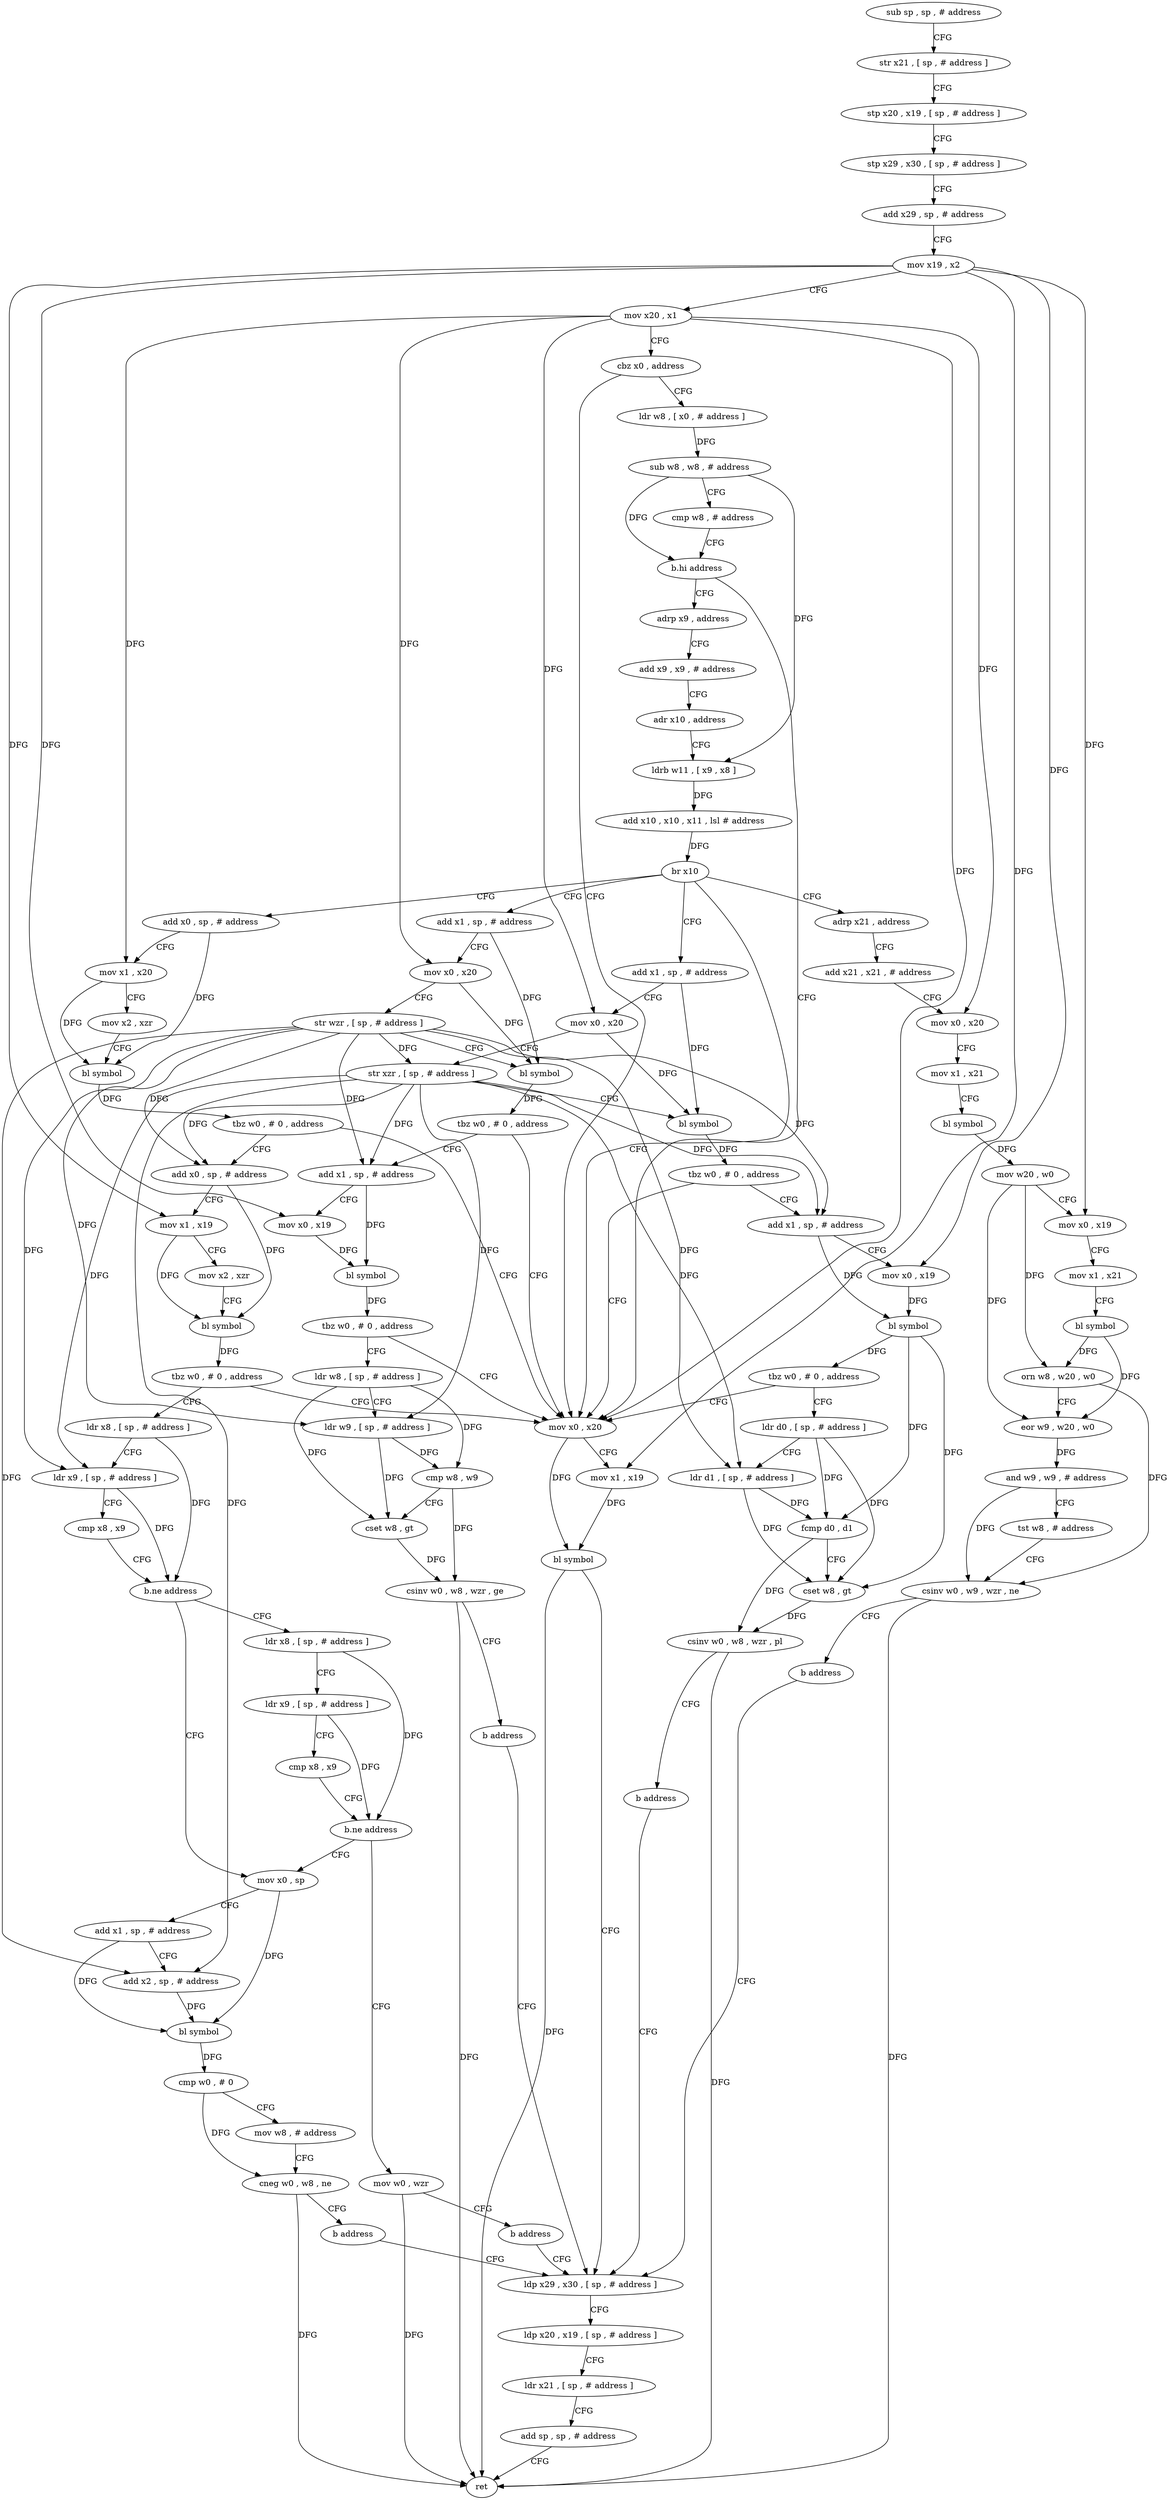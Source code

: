 digraph "func" {
"134736" [label = "sub sp , sp , # address" ]
"134740" [label = "str x21 , [ sp , # address ]" ]
"134744" [label = "stp x20 , x19 , [ sp , # address ]" ]
"134748" [label = "stp x29 , x30 , [ sp , # address ]" ]
"134752" [label = "add x29 , sp , # address" ]
"134756" [label = "mov x19 , x2" ]
"134760" [label = "mov x20 , x1" ]
"134764" [label = "cbz x0 , address" ]
"135068" [label = "mov x0 , x20" ]
"134768" [label = "ldr w8 , [ x0 , # address ]" ]
"135072" [label = "mov x1 , x19" ]
"135076" [label = "bl symbol" ]
"135080" [label = "ldp x29 , x30 , [ sp , # address ]" ]
"134772" [label = "sub w8 , w8 , # address" ]
"134776" [label = "cmp w8 , # address" ]
"134780" [label = "b.hi address" ]
"134784" [label = "adrp x9 , address" ]
"134788" [label = "add x9 , x9 , # address" ]
"134792" [label = "adr x10 , address" ]
"134796" [label = "ldrb w11 , [ x9 , x8 ]" ]
"134800" [label = "add x10 , x10 , x11 , lsl # address" ]
"134804" [label = "br x10" ]
"134808" [label = "add x1 , sp , # address" ]
"134868" [label = "adrp x21 , address" ]
"134928" [label = "add x1 , sp , # address" ]
"134988" [label = "add x0 , sp , # address" ]
"134812" [label = "mov x0 , x20" ]
"134816" [label = "str wzr , [ sp , # address ]" ]
"134820" [label = "bl symbol" ]
"134824" [label = "tbz w0 , # 0 , address" ]
"134828" [label = "add x1 , sp , # address" ]
"134872" [label = "add x21 , x21 , # address" ]
"134876" [label = "mov x0 , x20" ]
"134880" [label = "mov x1 , x21" ]
"134884" [label = "bl symbol" ]
"134888" [label = "mov w20 , w0" ]
"134892" [label = "mov x0 , x19" ]
"134896" [label = "mov x1 , x21" ]
"134900" [label = "bl symbol" ]
"134904" [label = "orn w8 , w20 , w0" ]
"134908" [label = "eor w9 , w20 , w0" ]
"134912" [label = "and w9 , w9 , # address" ]
"134916" [label = "tst w8 , # address" ]
"134920" [label = "csinv w0 , w9 , wzr , ne" ]
"134924" [label = "b address" ]
"134932" [label = "mov x0 , x20" ]
"134936" [label = "str xzr , [ sp , # address ]" ]
"134940" [label = "bl symbol" ]
"134944" [label = "tbz w0 , # 0 , address" ]
"134948" [label = "add x1 , sp , # address" ]
"134992" [label = "mov x1 , x20" ]
"134996" [label = "mov x2 , xzr" ]
"135000" [label = "bl symbol" ]
"135004" [label = "tbz w0 , # 0 , address" ]
"135008" [label = "add x0 , sp , # address" ]
"134832" [label = "mov x0 , x19" ]
"134836" [label = "bl symbol" ]
"134840" [label = "tbz w0 , # 0 , address" ]
"134844" [label = "ldr w8 , [ sp , # address ]" ]
"135084" [label = "ldp x20 , x19 , [ sp , # address ]" ]
"135088" [label = "ldr x21 , [ sp , # address ]" ]
"135092" [label = "add sp , sp , # address" ]
"135096" [label = "ret" ]
"134952" [label = "mov x0 , x19" ]
"134956" [label = "bl symbol" ]
"134960" [label = "tbz w0 , # 0 , address" ]
"134964" [label = "ldr d0 , [ sp , # address ]" ]
"135012" [label = "mov x1 , x19" ]
"135016" [label = "mov x2 , xzr" ]
"135020" [label = "bl symbol" ]
"135024" [label = "tbz w0 , # 0 , address" ]
"135028" [label = "ldr x8 , [ sp , # address ]" ]
"134848" [label = "ldr w9 , [ sp , # address ]" ]
"134852" [label = "cmp w8 , w9" ]
"134856" [label = "cset w8 , gt" ]
"134860" [label = "csinv w0 , w8 , wzr , ge" ]
"134864" [label = "b address" ]
"134968" [label = "ldr d1 , [ sp , # address ]" ]
"134972" [label = "fcmp d0 , d1" ]
"134976" [label = "cset w8 , gt" ]
"134980" [label = "csinv w0 , w8 , wzr , pl" ]
"134984" [label = "b address" ]
"135032" [label = "ldr x9 , [ sp , # address ]" ]
"135036" [label = "cmp x8 , x9" ]
"135040" [label = "b.ne address" ]
"135100" [label = "mov x0 , sp" ]
"135044" [label = "ldr x8 , [ sp , # address ]" ]
"135104" [label = "add x1 , sp , # address" ]
"135108" [label = "add x2 , sp , # address" ]
"135112" [label = "bl symbol" ]
"135116" [label = "cmp w0 , # 0" ]
"135120" [label = "mov w8 , # address" ]
"135124" [label = "cneg w0 , w8 , ne" ]
"135128" [label = "b address" ]
"135048" [label = "ldr x9 , [ sp , # address ]" ]
"135052" [label = "cmp x8 , x9" ]
"135056" [label = "b.ne address" ]
"135060" [label = "mov w0 , wzr" ]
"135064" [label = "b address" ]
"134736" -> "134740" [ label = "CFG" ]
"134740" -> "134744" [ label = "CFG" ]
"134744" -> "134748" [ label = "CFG" ]
"134748" -> "134752" [ label = "CFG" ]
"134752" -> "134756" [ label = "CFG" ]
"134756" -> "134760" [ label = "CFG" ]
"134756" -> "135072" [ label = "DFG" ]
"134756" -> "134892" [ label = "DFG" ]
"134756" -> "134832" [ label = "DFG" ]
"134756" -> "134952" [ label = "DFG" ]
"134756" -> "135012" [ label = "DFG" ]
"134760" -> "134764" [ label = "CFG" ]
"134760" -> "135068" [ label = "DFG" ]
"134760" -> "134812" [ label = "DFG" ]
"134760" -> "134876" [ label = "DFG" ]
"134760" -> "134932" [ label = "DFG" ]
"134760" -> "134992" [ label = "DFG" ]
"134764" -> "135068" [ label = "CFG" ]
"134764" -> "134768" [ label = "CFG" ]
"135068" -> "135072" [ label = "CFG" ]
"135068" -> "135076" [ label = "DFG" ]
"134768" -> "134772" [ label = "DFG" ]
"135072" -> "135076" [ label = "DFG" ]
"135076" -> "135080" [ label = "CFG" ]
"135076" -> "135096" [ label = "DFG" ]
"135080" -> "135084" [ label = "CFG" ]
"134772" -> "134776" [ label = "CFG" ]
"134772" -> "134780" [ label = "DFG" ]
"134772" -> "134796" [ label = "DFG" ]
"134776" -> "134780" [ label = "CFG" ]
"134780" -> "135068" [ label = "CFG" ]
"134780" -> "134784" [ label = "CFG" ]
"134784" -> "134788" [ label = "CFG" ]
"134788" -> "134792" [ label = "CFG" ]
"134792" -> "134796" [ label = "CFG" ]
"134796" -> "134800" [ label = "DFG" ]
"134800" -> "134804" [ label = "DFG" ]
"134804" -> "134808" [ label = "CFG" ]
"134804" -> "134868" [ label = "CFG" ]
"134804" -> "134928" [ label = "CFG" ]
"134804" -> "134988" [ label = "CFG" ]
"134804" -> "135068" [ label = "CFG" ]
"134808" -> "134812" [ label = "CFG" ]
"134808" -> "134820" [ label = "DFG" ]
"134868" -> "134872" [ label = "CFG" ]
"134928" -> "134932" [ label = "CFG" ]
"134928" -> "134940" [ label = "DFG" ]
"134988" -> "134992" [ label = "CFG" ]
"134988" -> "135000" [ label = "DFG" ]
"134812" -> "134816" [ label = "CFG" ]
"134812" -> "134820" [ label = "DFG" ]
"134816" -> "134820" [ label = "CFG" ]
"134816" -> "134848" [ label = "DFG" ]
"134816" -> "134968" [ label = "DFG" ]
"134816" -> "135032" [ label = "DFG" ]
"134816" -> "134936" [ label = "DFG" ]
"134816" -> "134828" [ label = "DFG" ]
"134816" -> "134948" [ label = "DFG" ]
"134816" -> "135008" [ label = "DFG" ]
"134816" -> "135108" [ label = "DFG" ]
"134820" -> "134824" [ label = "DFG" ]
"134824" -> "135068" [ label = "CFG" ]
"134824" -> "134828" [ label = "CFG" ]
"134828" -> "134832" [ label = "CFG" ]
"134828" -> "134836" [ label = "DFG" ]
"134872" -> "134876" [ label = "CFG" ]
"134876" -> "134880" [ label = "CFG" ]
"134880" -> "134884" [ label = "CFG" ]
"134884" -> "134888" [ label = "DFG" ]
"134888" -> "134892" [ label = "CFG" ]
"134888" -> "134904" [ label = "DFG" ]
"134888" -> "134908" [ label = "DFG" ]
"134892" -> "134896" [ label = "CFG" ]
"134896" -> "134900" [ label = "CFG" ]
"134900" -> "134904" [ label = "DFG" ]
"134900" -> "134908" [ label = "DFG" ]
"134904" -> "134908" [ label = "CFG" ]
"134904" -> "134920" [ label = "DFG" ]
"134908" -> "134912" [ label = "DFG" ]
"134912" -> "134916" [ label = "CFG" ]
"134912" -> "134920" [ label = "DFG" ]
"134916" -> "134920" [ label = "CFG" ]
"134920" -> "134924" [ label = "CFG" ]
"134920" -> "135096" [ label = "DFG" ]
"134924" -> "135080" [ label = "CFG" ]
"134932" -> "134936" [ label = "CFG" ]
"134932" -> "134940" [ label = "DFG" ]
"134936" -> "134940" [ label = "CFG" ]
"134936" -> "134828" [ label = "DFG" ]
"134936" -> "134948" [ label = "DFG" ]
"134936" -> "135008" [ label = "DFG" ]
"134936" -> "134848" [ label = "DFG" ]
"134936" -> "134968" [ label = "DFG" ]
"134936" -> "135032" [ label = "DFG" ]
"134936" -> "135108" [ label = "DFG" ]
"134940" -> "134944" [ label = "DFG" ]
"134944" -> "135068" [ label = "CFG" ]
"134944" -> "134948" [ label = "CFG" ]
"134948" -> "134952" [ label = "CFG" ]
"134948" -> "134956" [ label = "DFG" ]
"134992" -> "134996" [ label = "CFG" ]
"134992" -> "135000" [ label = "DFG" ]
"134996" -> "135000" [ label = "CFG" ]
"135000" -> "135004" [ label = "DFG" ]
"135004" -> "135068" [ label = "CFG" ]
"135004" -> "135008" [ label = "CFG" ]
"135008" -> "135012" [ label = "CFG" ]
"135008" -> "135020" [ label = "DFG" ]
"134832" -> "134836" [ label = "DFG" ]
"134836" -> "134840" [ label = "DFG" ]
"134840" -> "135068" [ label = "CFG" ]
"134840" -> "134844" [ label = "CFG" ]
"134844" -> "134848" [ label = "CFG" ]
"134844" -> "134852" [ label = "DFG" ]
"134844" -> "134856" [ label = "DFG" ]
"135084" -> "135088" [ label = "CFG" ]
"135088" -> "135092" [ label = "CFG" ]
"135092" -> "135096" [ label = "CFG" ]
"134952" -> "134956" [ label = "DFG" ]
"134956" -> "134960" [ label = "DFG" ]
"134956" -> "134972" [ label = "DFG" ]
"134956" -> "134976" [ label = "DFG" ]
"134960" -> "135068" [ label = "CFG" ]
"134960" -> "134964" [ label = "CFG" ]
"134964" -> "134968" [ label = "CFG" ]
"134964" -> "134972" [ label = "DFG" ]
"134964" -> "134976" [ label = "DFG" ]
"135012" -> "135016" [ label = "CFG" ]
"135012" -> "135020" [ label = "DFG" ]
"135016" -> "135020" [ label = "CFG" ]
"135020" -> "135024" [ label = "DFG" ]
"135024" -> "135068" [ label = "CFG" ]
"135024" -> "135028" [ label = "CFG" ]
"135028" -> "135032" [ label = "CFG" ]
"135028" -> "135040" [ label = "DFG" ]
"134848" -> "134852" [ label = "DFG" ]
"134848" -> "134856" [ label = "DFG" ]
"134852" -> "134856" [ label = "CFG" ]
"134852" -> "134860" [ label = "DFG" ]
"134856" -> "134860" [ label = "DFG" ]
"134860" -> "134864" [ label = "CFG" ]
"134860" -> "135096" [ label = "DFG" ]
"134864" -> "135080" [ label = "CFG" ]
"134968" -> "134972" [ label = "DFG" ]
"134968" -> "134976" [ label = "DFG" ]
"134972" -> "134976" [ label = "CFG" ]
"134972" -> "134980" [ label = "DFG" ]
"134976" -> "134980" [ label = "DFG" ]
"134980" -> "134984" [ label = "CFG" ]
"134980" -> "135096" [ label = "DFG" ]
"134984" -> "135080" [ label = "CFG" ]
"135032" -> "135036" [ label = "CFG" ]
"135032" -> "135040" [ label = "DFG" ]
"135036" -> "135040" [ label = "CFG" ]
"135040" -> "135100" [ label = "CFG" ]
"135040" -> "135044" [ label = "CFG" ]
"135100" -> "135104" [ label = "CFG" ]
"135100" -> "135112" [ label = "DFG" ]
"135044" -> "135048" [ label = "CFG" ]
"135044" -> "135056" [ label = "DFG" ]
"135104" -> "135108" [ label = "CFG" ]
"135104" -> "135112" [ label = "DFG" ]
"135108" -> "135112" [ label = "DFG" ]
"135112" -> "135116" [ label = "DFG" ]
"135116" -> "135120" [ label = "CFG" ]
"135116" -> "135124" [ label = "DFG" ]
"135120" -> "135124" [ label = "CFG" ]
"135124" -> "135128" [ label = "CFG" ]
"135124" -> "135096" [ label = "DFG" ]
"135128" -> "135080" [ label = "CFG" ]
"135048" -> "135052" [ label = "CFG" ]
"135048" -> "135056" [ label = "DFG" ]
"135052" -> "135056" [ label = "CFG" ]
"135056" -> "135100" [ label = "CFG" ]
"135056" -> "135060" [ label = "CFG" ]
"135060" -> "135064" [ label = "CFG" ]
"135060" -> "135096" [ label = "DFG" ]
"135064" -> "135080" [ label = "CFG" ]
}
